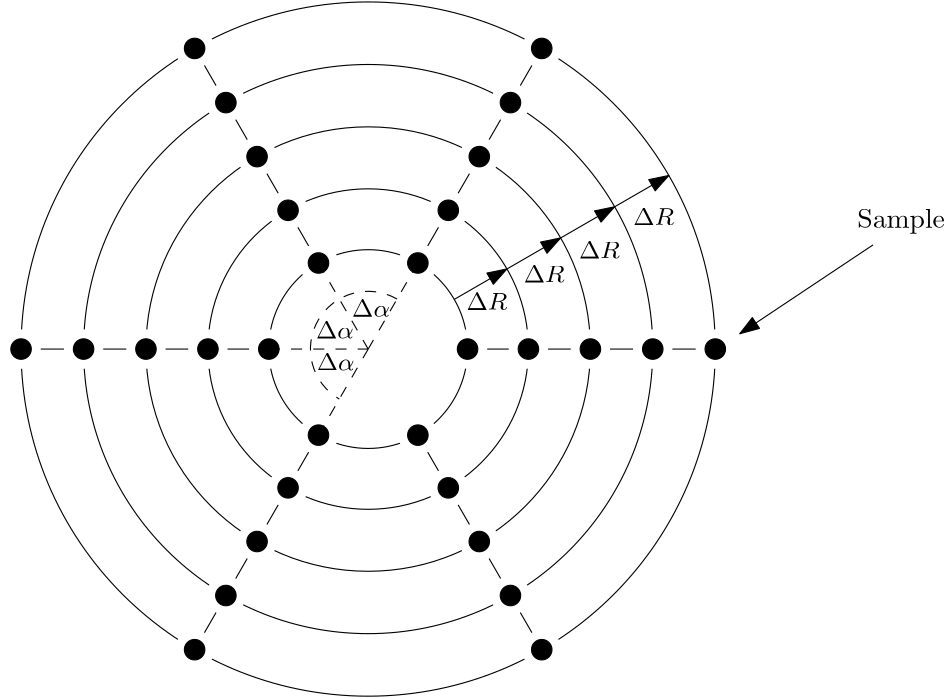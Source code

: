 <?xml version="1.0"?>
<!DOCTYPE ipe SYSTEM "ipe.dtd">
<ipe version="70107" creator="Ipe 7.2.5">
<info created="D:20160831115133" modified="D:20160831121612"/>
<ipestyle name="basic">
<symbol name="arrow/arc(spx)">
<path stroke="sym-stroke" fill="sym-stroke" pen="sym-pen">
0 0 m
-1 0.333 l
-1 -0.333 l
h
</path>
</symbol>
<symbol name="arrow/farc(spx)">
<path stroke="sym-stroke" fill="white" pen="sym-pen">
0 0 m
-1 0.333 l
-1 -0.333 l
h
</path>
</symbol>
<symbol name="arrow/ptarc(spx)">
<path stroke="sym-stroke" fill="sym-stroke" pen="sym-pen">
0 0 m
-1 0.333 l
-0.8 0 l
-1 -0.333 l
h
</path>
</symbol>
<symbol name="arrow/fptarc(spx)">
<path stroke="sym-stroke" fill="white" pen="sym-pen">
0 0 m
-1 0.333 l
-0.8 0 l
-1 -0.333 l
h
</path>
</symbol>
<symbol name="mark/circle(sx)" transformations="translations">
<path fill="sym-stroke">
0.6 0 0 0.6 0 0 e
0.4 0 0 0.4 0 0 e
</path>
</symbol>
<symbol name="mark/disk(sx)" transformations="translations">
<path fill="sym-stroke">
0.6 0 0 0.6 0 0 e
</path>
</symbol>
<symbol name="mark/fdisk(sfx)" transformations="translations">
<group>
<path fill="sym-fill">
0.5 0 0 0.5 0 0 e
</path>
<path fill="sym-stroke" fillrule="eofill">
0.6 0 0 0.6 0 0 e
0.4 0 0 0.4 0 0 e
</path>
</group>
</symbol>
<symbol name="mark/box(sx)" transformations="translations">
<path fill="sym-stroke" fillrule="eofill">
-0.6 -0.6 m
0.6 -0.6 l
0.6 0.6 l
-0.6 0.6 l
h
-0.4 -0.4 m
0.4 -0.4 l
0.4 0.4 l
-0.4 0.4 l
h
</path>
</symbol>
<symbol name="mark/square(sx)" transformations="translations">
<path fill="sym-stroke">
-0.6 -0.6 m
0.6 -0.6 l
0.6 0.6 l
-0.6 0.6 l
h
</path>
</symbol>
<symbol name="mark/fsquare(sfx)" transformations="translations">
<group>
<path fill="sym-fill">
-0.5 -0.5 m
0.5 -0.5 l
0.5 0.5 l
-0.5 0.5 l
h
</path>
<path fill="sym-stroke" fillrule="eofill">
-0.6 -0.6 m
0.6 -0.6 l
0.6 0.6 l
-0.6 0.6 l
h
-0.4 -0.4 m
0.4 -0.4 l
0.4 0.4 l
-0.4 0.4 l
h
</path>
</group>
</symbol>
<symbol name="mark/cross(sx)" transformations="translations">
<group>
<path fill="sym-stroke">
-0.43 -0.57 m
0.57 0.43 l
0.43 0.57 l
-0.57 -0.43 l
h
</path>
<path fill="sym-stroke">
-0.43 0.57 m
0.57 -0.43 l
0.43 -0.57 l
-0.57 0.43 l
h
</path>
</group>
</symbol>
<symbol name="arrow/fnormal(spx)">
<path stroke="sym-stroke" fill="white" pen="sym-pen">
0 0 m
-1 0.333 l
-1 -0.333 l
h
</path>
</symbol>
<symbol name="arrow/pointed(spx)">
<path stroke="sym-stroke" fill="sym-stroke" pen="sym-pen">
0 0 m
-1 0.333 l
-0.8 0 l
-1 -0.333 l
h
</path>
</symbol>
<symbol name="arrow/fpointed(spx)">
<path stroke="sym-stroke" fill="white" pen="sym-pen">
0 0 m
-1 0.333 l
-0.8 0 l
-1 -0.333 l
h
</path>
</symbol>
<symbol name="arrow/linear(spx)">
<path stroke="sym-stroke" pen="sym-pen">
-1 0.333 m
0 0 l
-1 -0.333 l
</path>
</symbol>
<symbol name="arrow/fdouble(spx)">
<path stroke="sym-stroke" fill="white" pen="sym-pen">
0 0 m
-1 0.333 l
-1 -0.333 l
h
-1 0 m
-2 0.333 l
-2 -0.333 l
h
</path>
</symbol>
<symbol name="arrow/double(spx)">
<path stroke="sym-stroke" fill="sym-stroke" pen="sym-pen">
0 0 m
-1 0.333 l
-1 -0.333 l
h
-1 0 m
-2 0.333 l
-2 -0.333 l
h
</path>
</symbol>
<pen name="heavier" value="0.8"/>
<pen name="fat" value="1.2"/>
<pen name="ultrafat" value="2"/>
<symbolsize name="large" value="5"/>
<symbolsize name="small" value="2"/>
<symbolsize name="tiny" value="1.1"/>
<arrowsize name="large" value="10"/>
<arrowsize name="small" value="5"/>
<arrowsize name="tiny" value="3"/>
<color name="red" value="1 0 0"/>
<color name="green" value="0 1 0"/>
<color name="blue" value="0 0 1"/>
<color name="yellow" value="1 1 0"/>
<color name="orange" value="1 0.647 0"/>
<color name="gold" value="1 0.843 0"/>
<color name="purple" value="0.627 0.125 0.941"/>
<color name="gray" value="0.745"/>
<color name="brown" value="0.647 0.165 0.165"/>
<color name="navy" value="0 0 0.502"/>
<color name="pink" value="1 0.753 0.796"/>
<color name="seagreen" value="0.18 0.545 0.341"/>
<color name="turquoise" value="0.251 0.878 0.816"/>
<color name="violet" value="0.933 0.51 0.933"/>
<color name="darkblue" value="0 0 0.545"/>
<color name="darkcyan" value="0 0.545 0.545"/>
<color name="darkgray" value="0.663"/>
<color name="darkgreen" value="0 0.392 0"/>
<color name="darkmagenta" value="0.545 0 0.545"/>
<color name="darkorange" value="1 0.549 0"/>
<color name="darkred" value="0.545 0 0"/>
<color name="lightblue" value="0.678 0.847 0.902"/>
<color name="lightcyan" value="0.878 1 1"/>
<color name="lightgray" value="0.827"/>
<color name="lightgreen" value="0.565 0.933 0.565"/>
<color name="lightyellow" value="1 1 0.878"/>
<dashstyle name="dashed" value="[4] 0"/>
<dashstyle name="dotted" value="[1 3] 0"/>
<dashstyle name="dash dotted" value="[4 2 1 2] 0"/>
<dashstyle name="dash dot dotted" value="[4 2 1 2 1 2] 0"/>
<textsize name="large" value="\large"/>
<textsize name="Large" value="\Large"/>
<textsize name="LARGE" value="\LARGE"/>
<textsize name="huge" value="\huge"/>
<textsize name="Huge" value="\Huge"/>
<textsize name="small" value="\small"/>
<textsize name="footnote" value="\footnotesize"/>
<textsize name="tiny" value="\tiny"/>
<textstyle name="center" begin="\begin{center}" end="\end{center}"/>
<textstyle name="itemize" begin="\begin{itemize}" end="\end{itemize}"/>
<textstyle name="item" begin="\begin{itemize}\item{}" end="\end{itemize}"/>
<gridsize name="4 pts" value="4"/>
<gridsize name="8 pts (~3 mm)" value="8"/>
<gridsize name="16 pts (~6 mm)" value="16"/>
<gridsize name="32 pts (~12 mm)" value="32"/>
<gridsize name="10 pts (~3.5 mm)" value="10"/>
<gridsize name="20 pts (~7 mm)" value="20"/>
<gridsize name="14 pts (~5 mm)" value="14"/>
<gridsize name="28 pts (~10 mm)" value="28"/>
<gridsize name="56 pts (~20 mm)" value="56"/>
<anglesize name="90 deg" value="90"/>
<anglesize name="60 deg" value="60"/>
<anglesize name="45 deg" value="45"/>
<anglesize name="30 deg" value="30"/>
<anglesize name="22.5 deg" value="22.5"/>
<opacity name="10%" value="0.1"/>
<opacity name="30%" value="0.3"/>
<opacity name="50%" value="0.5"/>
<opacity name="75%" value="0.75"/>
<tiling name="falling" angle="-60" step="4" width="1"/>
<tiling name="rising" angle="30" step="4" width="1"/>
</ipestyle>
<page>
<layer name="alpha"/>
<view layers="alpha" active="alpha"/>
<path layer="alpha" stroke="black">
35.7771 0 0 35.7771 320 576 e
</path>
<path stroke="black">
57.6888 0 0 57.6888 320 576 e
</path>
<path stroke="black">
80 0 0 80 320 576 e
</path>
<path stroke="black">
102.45 0 0 102.45 320 576 e
</path>
<path stroke="black">
124.964 0 0 124.964 320 576 e
</path>
<path stroke="black">
302.111 606.984 m
257.518 684.222 l
</path>
<path stroke="black">
195.036 576 m
284.223 576 l
</path>
<path stroke="black">
302.111 545.016 m
257.518 467.778 l
</path>
<path stroke="black">
337.889 545.016 m
382.482 467.778 l
</path>
<path stroke="black">
355.777 576 m
444.964 576 l
</path>
<path stroke="black">
337.889 606.984 m
382.482 684.222 l
</path>
<group>
<path stroke="white" fill="white">
6.87821 0 0 6.87821 337.889 606.984 e
</path>
<path stroke="black" fill="black">
3.69185 0 0 3.69185 337.889 606.984 e
</path>
</group>
<group matrix="1 0 0 1 10.9554 18.976">
<path stroke="white" fill="white">
6.87821 0 0 6.87821 337.889 606.984 e
</path>
<path stroke="black" fill="black">
3.69185 0 0 3.69185 337.889 606.984 e
</path>
</group>
<group matrix="1 0 0 1 22.111 38.298">
<path stroke="white" fill="white">
6.87821 0 0 6.87821 337.889 606.984 e
</path>
<path stroke="black" fill="black">
3.69185 0 0 3.69185 337.889 606.984 e
</path>
</group>
<group matrix="1 0 0 1 33.336 57.7403">
<path stroke="white" fill="white">
6.87821 0 0 6.87821 337.889 606.984 e
</path>
<path stroke="black" fill="black">
3.69185 0 0 3.69185 337.889 606.984 e
</path>
</group>
<group matrix="1 0 0 1 44.593 77.238">
<path stroke="white" fill="white">
6.87821 0 0 6.87821 337.889 606.984 e
</path>
<path stroke="black" fill="black">
3.69185 0 0 3.69185 337.889 606.984 e
</path>
</group>
<group matrix="1 0 0 1 -80.371 77.238">
<path stroke="white" fill="white">
6.87821 0 0 6.87821 337.889 606.984 e
</path>
<path stroke="black" fill="black">
3.69185 0 0 3.69185 337.889 606.984 e
</path>
</group>
<group matrix="1 0 0 1 -69.114 57.7403">
<path stroke="white" fill="white">
6.87821 0 0 6.87821 337.889 606.984 e
</path>
<path stroke="black" fill="black">
3.69185 0 0 3.69185 337.889 606.984 e
</path>
</group>
<group matrix="1 0 0 1 -57.889 38.298">
<path stroke="white" fill="white">
6.87821 0 0 6.87821 337.889 606.984 e
</path>
<path stroke="black" fill="black">
3.69185 0 0 3.69185 337.889 606.984 e
</path>
</group>
<group matrix="1 0 0 1 -46.7334 18.976">
<path stroke="white" fill="white">
6.87821 0 0 6.87821 337.889 606.984 e
</path>
<path stroke="black" fill="black">
3.69185 0 0 3.69185 337.889 606.984 e
</path>
</group>
<group matrix="1 0 0 1 -35.7775 -0.00013323">
<path stroke="white" fill="white">
6.87821 0 0 6.87821 337.889 606.984 e
</path>
<path stroke="black" fill="black">
3.69185 0 0 3.69185 337.889 606.984 e
</path>
</group>
<group matrix="1 0 0 1 -53.6661 -30.984">
<path stroke="white" fill="white">
6.87821 0 0 6.87821 337.889 606.984 e
</path>
<path stroke="black" fill="black">
3.69185 0 0 3.69185 337.889 606.984 e
</path>
</group>
<group matrix="1 0 0 1 -75.5778 -30.984">
<path stroke="white" fill="white">
6.87821 0 0 6.87821 337.889 606.984 e
</path>
<path stroke="black" fill="black">
3.69185 0 0 3.69185 337.889 606.984 e
</path>
</group>
<group matrix="1 0 0 1 -97.889 -30.984">
<path stroke="white" fill="white">
6.87821 0 0 6.87821 337.889 606.984 e
</path>
<path stroke="black" fill="black">
3.69185 0 0 3.69185 337.889 606.984 e
</path>
</group>
<group matrix="1 0 0 1 -120.339 -30.984">
<path stroke="white" fill="white">
6.87821 0 0 6.87821 337.889 606.984 e
</path>
<path stroke="black" fill="black">
3.69185 0 0 3.69185 337.889 606.984 e
</path>
</group>
<group matrix="1 0 0 1 -142.853 -30.984">
<path stroke="white" fill="white">
6.87821 0 0 6.87821 337.889 606.984 e
</path>
<path stroke="black" fill="black">
3.69185 0 0 3.69185 337.889 606.984 e
</path>
</group>
<group matrix="1 0 0 1 -35.7775 -61.9679">
<path stroke="white" fill="white">
6.87821 0 0 6.87821 337.889 606.984 e
</path>
<path stroke="black" fill="black">
3.69185 0 0 3.69185 337.889 606.984 e
</path>
</group>
<group matrix="1 0 0 1 -46.7334 -80.944">
<path stroke="white" fill="white">
6.87821 0 0 6.87821 337.889 606.984 e
</path>
<path stroke="black" fill="black">
3.69185 0 0 3.69185 337.889 606.984 e
</path>
</group>
<group matrix="1 0 0 1 -57.889 -100.266">
<path stroke="white" fill="white">
6.87821 0 0 6.87821 337.889 606.984 e
</path>
<path stroke="black" fill="black">
3.69185 0 0 3.69185 337.889 606.984 e
</path>
</group>
<group matrix="1 0 0 1 -69.114 -119.708">
<path stroke="white" fill="white">
6.87821 0 0 6.87821 337.889 606.984 e
</path>
<path stroke="black" fill="black">
3.69185 0 0 3.69185 337.889 606.984 e
</path>
</group>
<group matrix="1 0 0 1 -80.371 -139.206">
<path stroke="white" fill="white">
6.87821 0 0 6.87821 337.889 606.984 e
</path>
<path stroke="black" fill="black">
3.69185 0 0 3.69185 337.889 606.984 e
</path>
</group>
<group matrix="1 0 0 1 -0.00045618 -61.9679">
<path stroke="white" fill="white">
6.87821 0 0 6.87821 337.889 606.984 e
</path>
<path stroke="black" fill="black">
3.69185 0 0 3.69185 337.889 606.984 e
</path>
</group>
<group matrix="1 0 0 1 10.9554 -80.944">
<path stroke="white" fill="white">
6.87821 0 0 6.87821 337.889 606.984 e
</path>
<path stroke="black" fill="black">
3.69185 0 0 3.69185 337.889 606.984 e
</path>
</group>
<group matrix="1 0 0 1 22.111 -100.266">
<path stroke="white" fill="white">
6.87821 0 0 6.87821 337.889 606.984 e
</path>
<path stroke="black" fill="black">
3.69185 0 0 3.69185 337.889 606.984 e
</path>
</group>
<group matrix="1 0 0 1 33.336 -119.708">
<path stroke="white" fill="white">
6.87821 0 0 6.87821 337.889 606.984 e
</path>
<path stroke="black" fill="black">
3.69185 0 0 3.69185 337.889 606.984 e
</path>
</group>
<group matrix="1 0 0 1 44.593 -139.206">
<path stroke="white" fill="white">
6.87821 0 0 6.87821 337.889 606.984 e
</path>
<path stroke="black" fill="black">
3.69185 0 0 3.69185 337.889 606.984 e
</path>
</group>
<group matrix="1 0 0 1 17.8881 -30.984">
<path stroke="white" fill="white">
6.87821 0 0 6.87821 337.889 606.984 e
</path>
<path stroke="black" fill="black">
3.69185 0 0 3.69185 337.889 606.984 e
</path>
</group>
<group matrix="1 0 0 1 39.7998 -30.984">
<path stroke="white" fill="white">
6.87821 0 0 6.87821 337.889 606.984 e
</path>
<path stroke="black" fill="black">
3.69185 0 0 3.69185 337.889 606.984 e
</path>
</group>
<group matrix="1 0 0 1 62.111 -30.984">
<path stroke="white" fill="white">
6.87821 0 0 6.87821 337.889 606.984 e
</path>
<path stroke="black" fill="black">
3.69185 0 0 3.69185 337.889 606.984 e
</path>
</group>
<group matrix="1 0 0 1 84.561 -30.984">
<path stroke="white" fill="white">
6.87821 0 0 6.87821 337.889 606.984 e
</path>
<path stroke="black" fill="black">
3.69185 0 0 3.69185 337.889 606.984 e
</path>
</group>
<group matrix="1 0 0 1 107.075 -30.984">
<path stroke="white" fill="white">
6.87821 0 0 6.87821 337.889 606.984 e
</path>
<path stroke="black" fill="black">
3.69185 0 0 3.69185 337.889 606.984 e
</path>
</group>
<path stroke="black" arrow="normal/normal">
350.984 593.889 m
369.96 604.844 l
</path>
<path stroke="black" arrow="normal/normal">
369.96 604.844 m
389.282 616 l
</path>
<path stroke="black" arrow="normal/normal">
389.282 616 m
408.724 627.225 l
</path>
<path stroke="black" arrow="normal/normal">
408.724 627.225 m
428.222 638.482 l
</path>
<text matrix="1 0 0 1 -6.98943 -6.09335" transformations="translations" pos="362.386 596.195" stroke="black" type="label" width="14.715" height="6.127" depth="0" valign="baseline" size="small">$\Delta R$</text>
<text matrix="1 0 0 1 13.6207 3.76317" transformations="translations" pos="362.386 596.195" stroke="black" type="label" width="14.715" height="6.127" depth="0" valign="baseline" size="small">$\Delta R$</text>
<text matrix="1 0 0 1 33.5137 12.3655" transformations="translations" pos="362.386 596.195" stroke="black" type="label" width="14.715" height="6.127" depth="0" valign="baseline" size="small">$\Delta R$</text>
<text matrix="1 0 0 1 53.0482 24.373" transformations="translations" pos="362.386 596.195" stroke="black" type="label" width="14.715" height="6.127" depth="0" valign="baseline" size="small">$\Delta R$</text>
<path stroke="black" dash="dashed">
302.111 606.984 m
320 576 l
</path>
<path stroke="black" dash="dashed">
337.889 606.984 m
320 576 l
</path>
<path stroke="black" dash="dashed">
284.223 576 m
320 576 l
</path>
<path stroke="black" dash="dashed">
302.111 545.016 m
320 576 l
</path>
<path stroke="black" dash="dashed">
319.865 576.233 m
0.269235 0 0 0.269235 320 576 319.731 576 a
</path>
<path stroke="black" dash="dashed">
330.393 594.001 m
20.7861 0 0 20.7861 320 576 309.607 557.999 a
</path>
<text matrix="1 0 0 1 -6.44121 -4.23414" transformations="translations" pos="320.65 591.911" stroke="black" type="label" width="13.592" height="6.127" depth="0" valign="baseline" size="small">$\Delta \alpha$</text>
<text matrix="1 0 0 1 -19.465 -12.1085" transformations="translations" pos="320.65 591.911" stroke="black" type="label" width="13.592" height="6.127" depth="0" valign="baseline" size="small">$\Delta \alpha$</text>
<text matrix="1 0 0 1 -19.1621 -23.6178" transformations="translations" pos="320.65 591.911" stroke="black" type="label" width="13.592" height="6.127" depth="0" valign="baseline" size="small">$\Delta \alpha$</text>
<path matrix="1 0 0 1 -10.2372 -10.4877" stroke="black" rarrow="normal/normal">
464 592 m
512 624 l
</path>
<text matrix="1 0 0 1 -9.4497 -5.90606" transformations="translations" pos="505.525 625.591" stroke="black" type="label" width="31.548" height="6.926" depth="1.93" valign="baseline">Sample</text>
</page>
</ipe>
